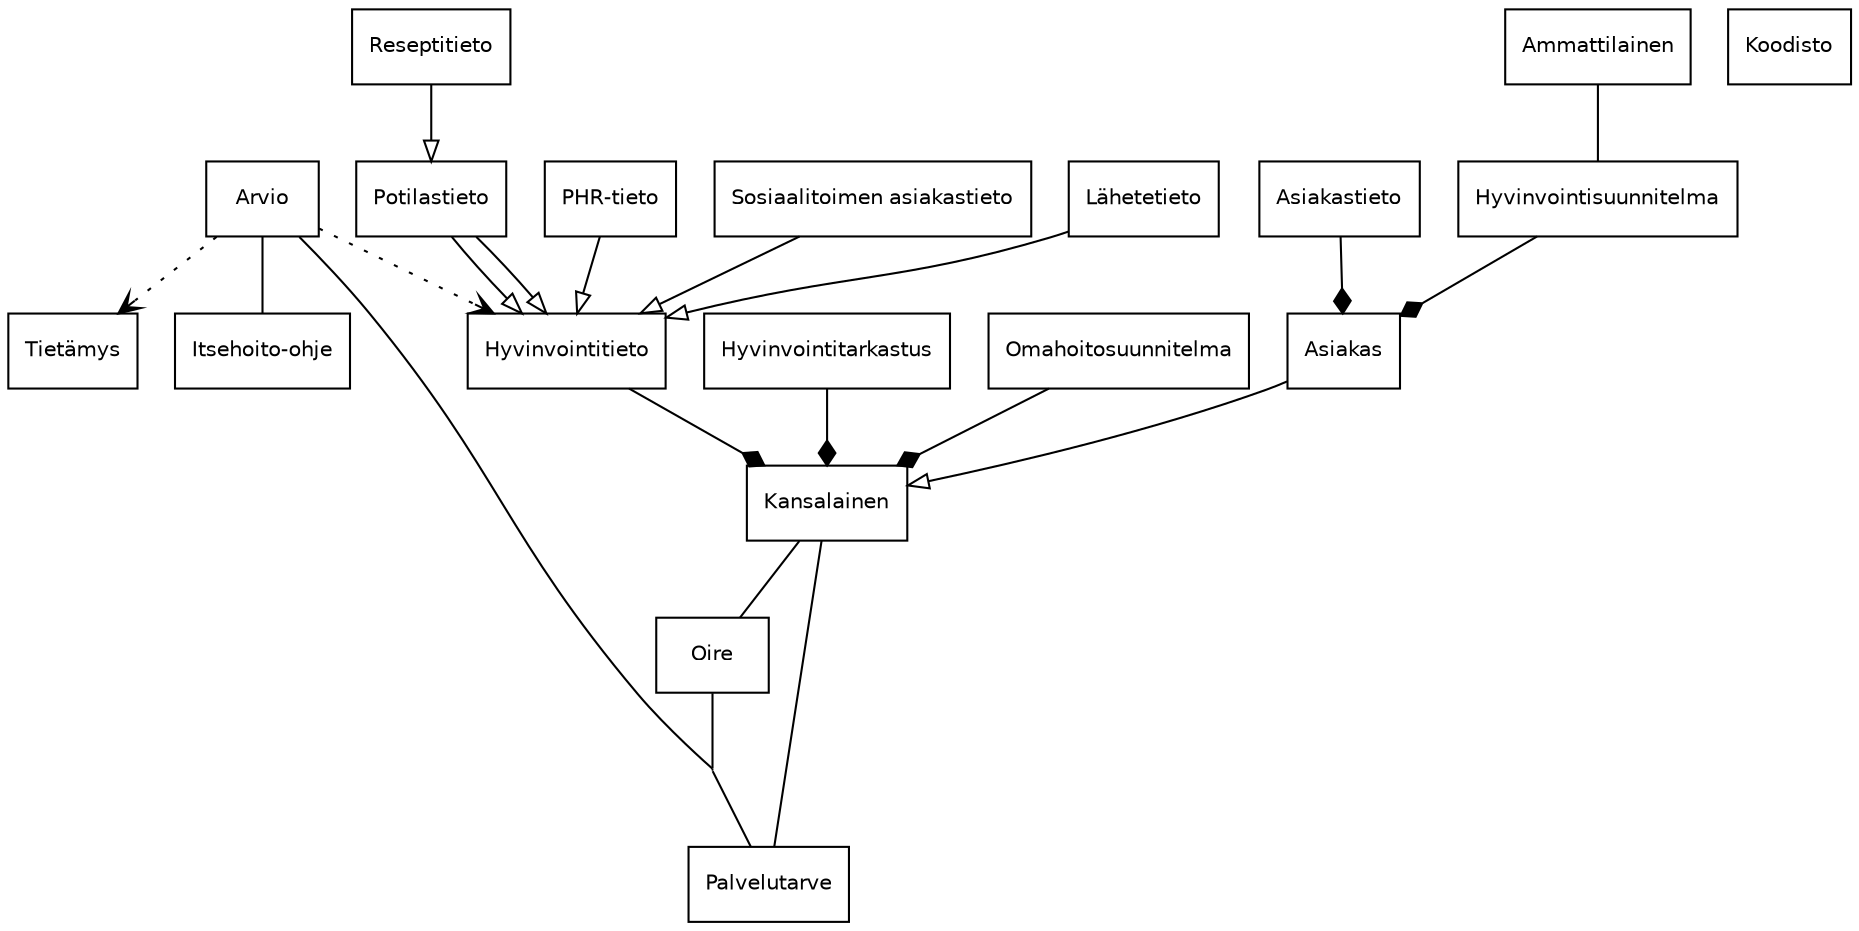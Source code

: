 digraph model {
    // 1) Download from http://www.graphviz.org/Download.php
    // 2) dot -T png -o model.png model.dot
    graph[overlap=false, splines=true];
    node [shape=record, fontsize=10, fontname="Helvetica"];
    edge [arrowhead="none"];
  
    // Nodes
    Hyvinvointisuunnitelma
    Hyvinvointitarkastus
    Ammattilainen
    Asiakas
    Kansalainen
    Omahoitosuunnitelma
    Asiakastieto
    Oire
    Palvelutarve
    Arvio
    Tietämys
    "Itsehoito-ohje"
    Hyvinvointitieto
    Koodisto
    Potilastieto
    "PHR-tieto"
    "Sosiaalitoimen asiakastieto"
    Reseptitieto
    Lähetetieto
    // Dummy node for 3 way relationship
    OAP[shape=point width=0];
    
    // Edges
    Ammattilainen -> Hyvinvointisuunnitelma
    Hyvinvointisuunnitelma -> Asiakas[arrowhead="diamond"]
    Asiakastieto -> Asiakas[arrowhead="diamond"]
    Asiakas -> Kansalainen[arrowhead="empty"]
    Hyvinvointitarkastus -> Kansalainen[arrowhead="diamond"]
    Omahoitosuunnitelma -> Kansalainen[arrowhead="diamond"]
    Kansalainen -> Oire
    Oire -> OAP -> Palvelutarve -> Kansalainen
    Arvio -> OAP
    Arvio -> Tietämys[arrowhead="vee", style="dotted"]
    Arvio -> "Itsehoito-ohje"
    Arvio -> Hyvinvointitieto[arrowhead="vee", style="dotted"]
    Hyvinvointitieto -> Kansalainen[arrowhead="diamond"]
    Potilastieto -> Hyvinvointitieto[arrowhead="empty"]
    "PHR-tieto" -> Hyvinvointitieto[arrowhead="empty"]
    "Sosiaalitoimen asiakastieto" -> Hyvinvointitieto[arrowhead="empty"]
    Reseptitieto -> Potilastieto -> Hyvinvointitieto[arrowhead="empty"]
    Lähetetieto -> Hyvinvointitieto[arrowhead="empty"]
    
}